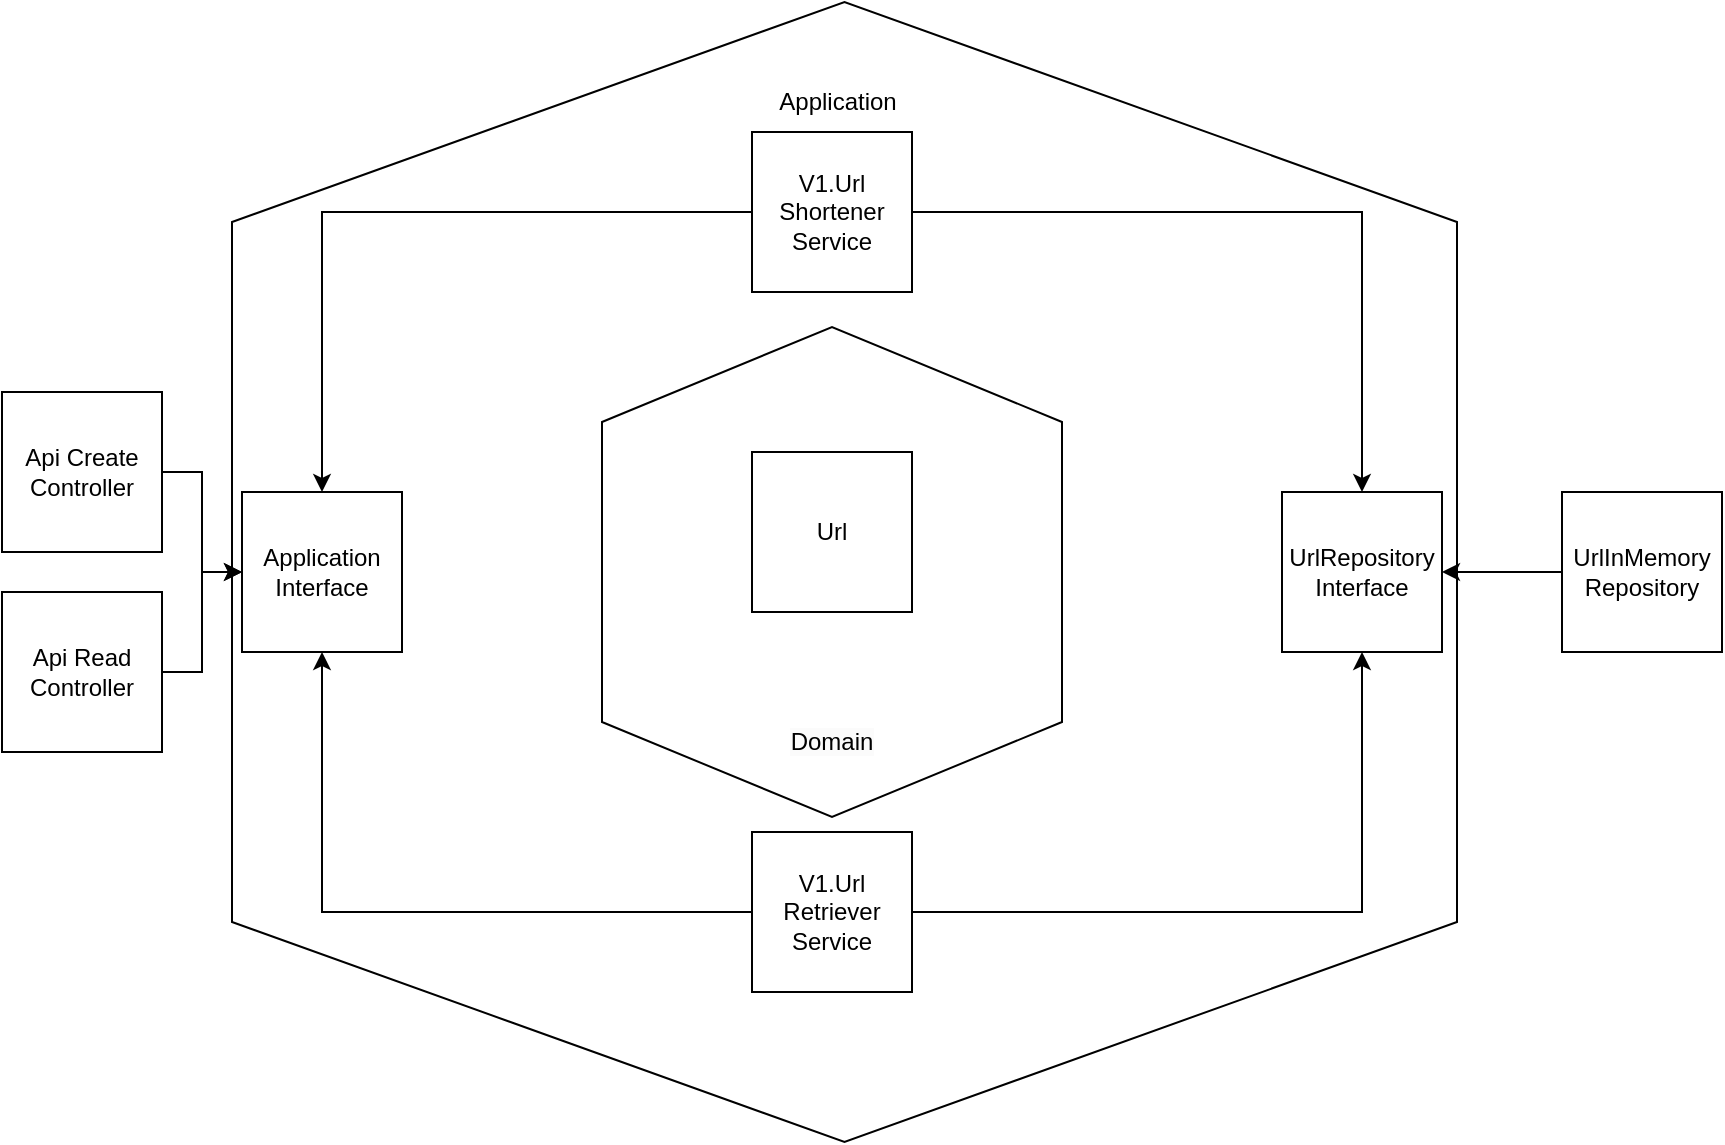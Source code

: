 <mxfile version="24.8.3">
  <diagram name="Página-1" id="Uhqd_w13SB1Vz6j1SKYo">
    <mxGraphModel dx="2018" dy="1121" grid="1" gridSize="10" guides="1" tooltips="1" connect="1" arrows="1" fold="1" page="1" pageScale="1" pageWidth="1169" pageHeight="827" math="0" shadow="0">
      <root>
        <mxCell id="0" />
        <mxCell id="1" parent="0" />
        <mxCell id="0U3pOrwYKhlxMjeNWCwt-1" value="" style="shape=hexagon;perimeter=hexagonPerimeter2;whiteSpace=wrap;html=1;fixedSize=1;size=110;rotation=-90;" vertex="1" parent="1">
          <mxGeometry x="156.25" y="83.75" width="570" height="612.5" as="geometry" />
        </mxCell>
        <mxCell id="0U3pOrwYKhlxMjeNWCwt-2" value="" style="shape=hexagon;perimeter=hexagonPerimeter2;whiteSpace=wrap;html=1;fixedSize=1;size=47.5;rotation=-90;" vertex="1" parent="1">
          <mxGeometry x="312.5" y="275" width="245" height="230" as="geometry" />
        </mxCell>
        <mxCell id="0U3pOrwYKhlxMjeNWCwt-3" value="Application" style="text;html=1;align=center;verticalAlign=middle;whiteSpace=wrap;rounded=0;" vertex="1" parent="1">
          <mxGeometry x="407.5" y="140" width="60" height="30" as="geometry" />
        </mxCell>
        <mxCell id="0U3pOrwYKhlxMjeNWCwt-4" value="&lt;meta charset=&quot;utf-8&quot;&gt;&lt;span style=&quot;color: rgb(0, 0, 0); font-family: Helvetica; font-size: 12px; font-style: normal; font-variant-ligatures: normal; font-variant-caps: normal; font-weight: 400; letter-spacing: normal; orphans: 2; text-align: center; text-indent: 0px; text-transform: none; widows: 2; word-spacing: 0px; -webkit-text-stroke-width: 0px; white-space: normal; background-color: rgb(251, 251, 251); text-decoration-thickness: initial; text-decoration-style: initial; text-decoration-color: initial; display: inline !important; float: none;&quot;&gt;Domain&lt;/span&gt;" style="text;html=1;align=center;verticalAlign=middle;whiteSpace=wrap;rounded=0;" vertex="1" parent="1">
          <mxGeometry x="405" y="460" width="60" height="30" as="geometry" />
        </mxCell>
        <mxCell id="0U3pOrwYKhlxMjeNWCwt-5" value="Url" style="whiteSpace=wrap;html=1;aspect=fixed;" vertex="1" parent="1">
          <mxGeometry x="395" y="330" width="80" height="80" as="geometry" />
        </mxCell>
        <mxCell id="0U3pOrwYKhlxMjeNWCwt-6" value="UrlRepository Interface" style="whiteSpace=wrap;html=1;aspect=fixed;" vertex="1" parent="1">
          <mxGeometry x="660" y="350" width="80" height="80" as="geometry" />
        </mxCell>
        <mxCell id="0U3pOrwYKhlxMjeNWCwt-9" style="edgeStyle=orthogonalEdgeStyle;rounded=0;orthogonalLoop=1;jettySize=auto;html=1;" edge="1" parent="1" source="0U3pOrwYKhlxMjeNWCwt-7" target="0U3pOrwYKhlxMjeNWCwt-6">
          <mxGeometry relative="1" as="geometry" />
        </mxCell>
        <mxCell id="0U3pOrwYKhlxMjeNWCwt-7" value="UrlInMemory&lt;div&gt;Repository&lt;/div&gt;" style="whiteSpace=wrap;html=1;aspect=fixed;" vertex="1" parent="1">
          <mxGeometry x="800" y="350" width="80" height="80" as="geometry" />
        </mxCell>
        <mxCell id="0U3pOrwYKhlxMjeNWCwt-8" value="Application Interface" style="whiteSpace=wrap;html=1;aspect=fixed;" vertex="1" parent="1">
          <mxGeometry x="140" y="350" width="80" height="80" as="geometry" />
        </mxCell>
        <mxCell id="0U3pOrwYKhlxMjeNWCwt-13" value="" style="edgeStyle=orthogonalEdgeStyle;rounded=0;orthogonalLoop=1;jettySize=auto;html=1;" edge="1" parent="1" source="0U3pOrwYKhlxMjeNWCwt-11" target="0U3pOrwYKhlxMjeNWCwt-8">
          <mxGeometry relative="1" as="geometry" />
        </mxCell>
        <mxCell id="0U3pOrwYKhlxMjeNWCwt-11" value="Api Create Controller" style="whiteSpace=wrap;html=1;aspect=fixed;" vertex="1" parent="1">
          <mxGeometry x="20" y="300" width="80" height="80" as="geometry" />
        </mxCell>
        <mxCell id="0U3pOrwYKhlxMjeNWCwt-14" style="edgeStyle=orthogonalEdgeStyle;rounded=0;orthogonalLoop=1;jettySize=auto;html=1;" edge="1" parent="1" source="0U3pOrwYKhlxMjeNWCwt-12" target="0U3pOrwYKhlxMjeNWCwt-8">
          <mxGeometry relative="1" as="geometry" />
        </mxCell>
        <mxCell id="0U3pOrwYKhlxMjeNWCwt-15" style="edgeStyle=orthogonalEdgeStyle;rounded=0;orthogonalLoop=1;jettySize=auto;html=1;entryX=0.5;entryY=0;entryDx=0;entryDy=0;" edge="1" parent="1" source="0U3pOrwYKhlxMjeNWCwt-12" target="0U3pOrwYKhlxMjeNWCwt-6">
          <mxGeometry relative="1" as="geometry" />
        </mxCell>
        <mxCell id="0U3pOrwYKhlxMjeNWCwt-12" value="V1.Url Shortener&lt;br&gt;Service" style="whiteSpace=wrap;html=1;aspect=fixed;" vertex="1" parent="1">
          <mxGeometry x="395" y="170" width="80" height="80" as="geometry" />
        </mxCell>
        <mxCell id="0U3pOrwYKhlxMjeNWCwt-19" value="" style="edgeStyle=orthogonalEdgeStyle;rounded=0;orthogonalLoop=1;jettySize=auto;html=1;entryX=0;entryY=0.5;entryDx=0;entryDy=0;" edge="1" parent="1" source="0U3pOrwYKhlxMjeNWCwt-17" target="0U3pOrwYKhlxMjeNWCwt-8">
          <mxGeometry relative="1" as="geometry">
            <mxPoint x="140" y="490" as="targetPoint" />
          </mxGeometry>
        </mxCell>
        <mxCell id="0U3pOrwYKhlxMjeNWCwt-17" value="Api Read Controller" style="whiteSpace=wrap;html=1;aspect=fixed;" vertex="1" parent="1">
          <mxGeometry x="20" y="400" width="80" height="80" as="geometry" />
        </mxCell>
        <mxCell id="0U3pOrwYKhlxMjeNWCwt-21" style="edgeStyle=orthogonalEdgeStyle;rounded=0;orthogonalLoop=1;jettySize=auto;html=1;entryX=0.5;entryY=1;entryDx=0;entryDy=0;" edge="1" parent="1" source="0U3pOrwYKhlxMjeNWCwt-20" target="0U3pOrwYKhlxMjeNWCwt-8">
          <mxGeometry relative="1" as="geometry">
            <mxPoint x="220" y="490" as="targetPoint" />
          </mxGeometry>
        </mxCell>
        <mxCell id="0U3pOrwYKhlxMjeNWCwt-22" style="edgeStyle=orthogonalEdgeStyle;rounded=0;orthogonalLoop=1;jettySize=auto;html=1;entryX=0.5;entryY=1;entryDx=0;entryDy=0;" edge="1" parent="1" source="0U3pOrwYKhlxMjeNWCwt-20" target="0U3pOrwYKhlxMjeNWCwt-6">
          <mxGeometry relative="1" as="geometry" />
        </mxCell>
        <mxCell id="0U3pOrwYKhlxMjeNWCwt-20" value="V1.Url Retriever Service" style="whiteSpace=wrap;html=1;aspect=fixed;" vertex="1" parent="1">
          <mxGeometry x="395" y="520" width="80" height="80" as="geometry" />
        </mxCell>
      </root>
    </mxGraphModel>
  </diagram>
</mxfile>
